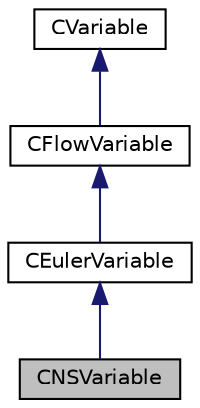 digraph "CNSVariable"
{
 // LATEX_PDF_SIZE
  edge [fontname="Helvetica",fontsize="10",labelfontname="Helvetica",labelfontsize="10"];
  node [fontname="Helvetica",fontsize="10",shape=record];
  Node1 [label="CNSVariable",height=0.2,width=0.4,color="black", fillcolor="grey75", style="filled", fontcolor="black",tooltip="Class for defining the variables of the compressible Navier-Stokes solver."];
  Node2 -> Node1 [dir="back",color="midnightblue",fontsize="10",style="solid",fontname="Helvetica"];
  Node2 [label="CEulerVariable",height=0.2,width=0.4,color="black", fillcolor="white", style="filled",URL="$classCEulerVariable.html",tooltip="Class for defining the variables of the compressible Euler solver."];
  Node3 -> Node2 [dir="back",color="midnightblue",fontsize="10",style="solid",fontname="Helvetica"];
  Node3 [label="CFlowVariable",height=0.2,width=0.4,color="black", fillcolor="white", style="filled",URL="$classCFlowVariable.html",tooltip="Class for defining the common variables of flow solvers."];
  Node4 -> Node3 [dir="back",color="midnightblue",fontsize="10",style="solid",fontname="Helvetica"];
  Node4 [label="CVariable",height=0.2,width=0.4,color="black", fillcolor="white", style="filled",URL="$classCVariable.html",tooltip="Main class for defining the variables."];
}
